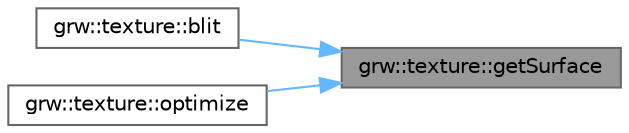 digraph "grw::texture::getSurface"
{
 // LATEX_PDF_SIZE
  bgcolor="transparent";
  edge [fontname=Helvetica,fontsize=10,labelfontname=Helvetica,labelfontsize=10];
  node [fontname=Helvetica,fontsize=10,shape=box,height=0.2,width=0.4];
  rankdir="RL";
  Node1 [label="grw::texture::getSurface",height=0.2,width=0.4,color="gray40", fillcolor="grey60", style="filled", fontcolor="black",tooltip=" "];
  Node1 -> Node2 [dir="back",color="steelblue1",style="solid"];
  Node2 [label="grw::texture::blit",height=0.2,width=0.4,color="grey40", fillcolor="white", style="filled",URL="$classgrw_1_1texture.html#a4fa68c80fc7d8849cd40c439b208b51c",tooltip="Blit a texture on another texture."];
  Node1 -> Node3 [dir="back",color="steelblue1",style="solid"];
  Node3 [label="grw::texture::optimize",height=0.2,width=0.4,color="grey40", fillcolor="white", style="filled",URL="$classgrw_1_1texture.html#ac0b5f72def0c3330f3fbf29aa848cce7",tooltip=" "];
}
